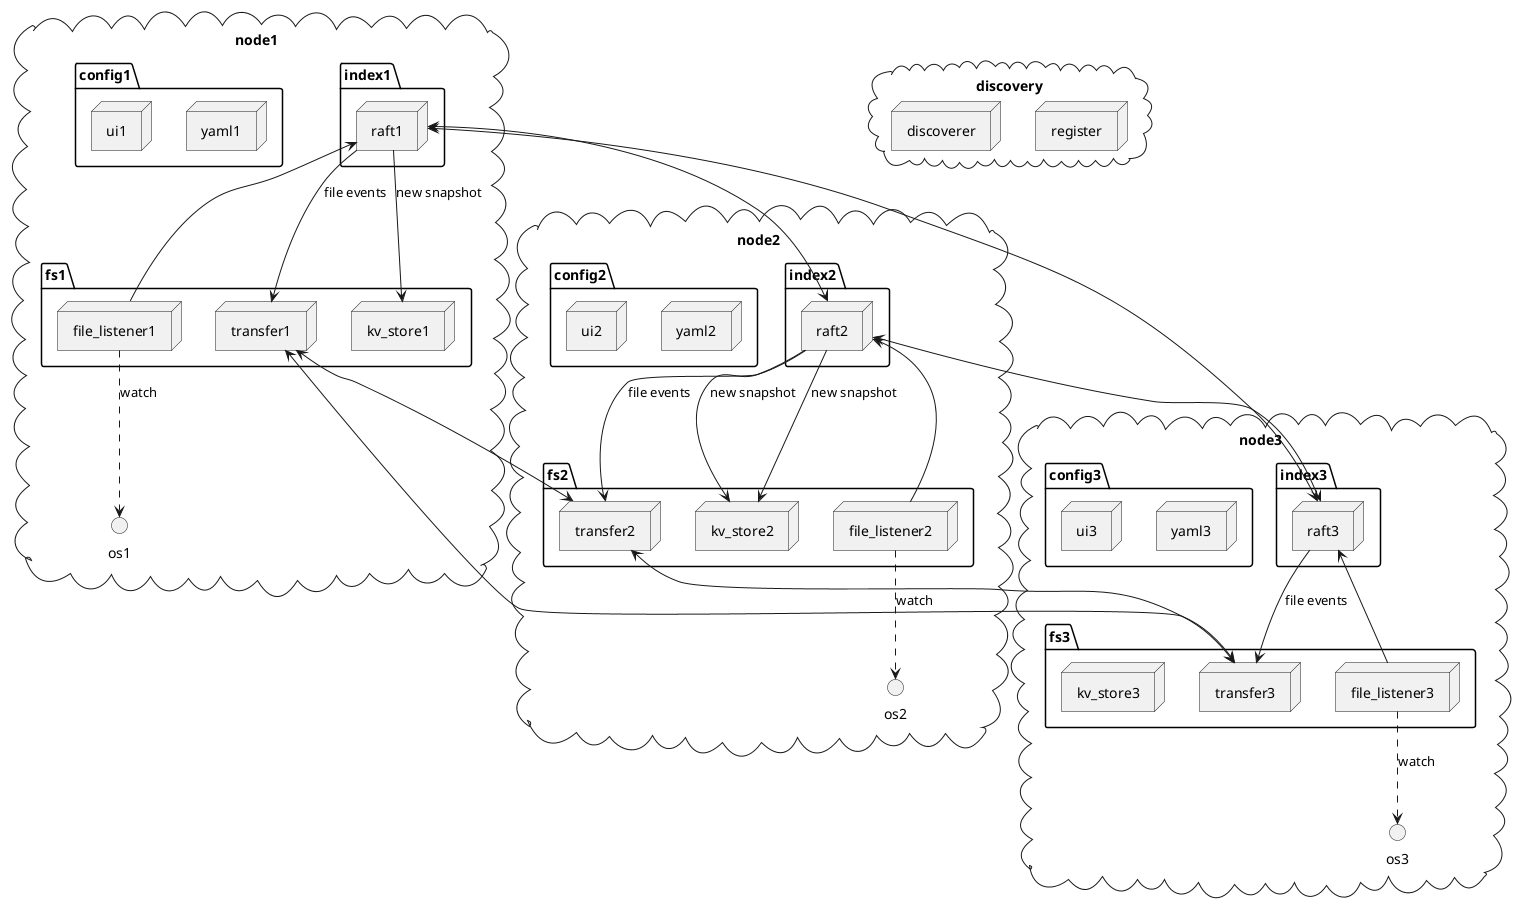 @startuml

cloud discovery {
    node register
    node discoverer
}

cloud node1 {
    package index1 {
        node raft1
    }
    package fs1 {
        node transfer1
        node kv_store1
        node file_listener1
    }
    package config1 {
        node yaml1
        node ui1
    }
    file_listener1 ..> os1: watch
    file_listener1 -> raft1
    raft1 --> kv_store1: new snapshot
    raft1 --> transfer1: file events
}

cloud node2 {
    package index2 {
        node raft2
    }
    package fs2 {
        node transfer2
        node kv_store2
        node file_listener2
    }
    package config2 {
        node yaml2
        node ui2
    }
    file_listener2 ..> os2: watch
    file_listener2 -> raft2
    raft2 --> kv_store2: new snapshot
    raft2 --> transfer2: file events


}

cloud node3 {
    package index3 {
        node raft3
    }
    package fs3 {
        node transfer3
        node kv_store3
        node file_listener3
    }
    package config3 {
        node yaml3
        node ui3
    }
    file_listener3 ..> os3: watch
    file_listener3 -> raft3
    raft2 --> kv_store2: new snapshot
    raft3 --> transfer3: file events

}

raft1 <-> raft2
raft2 <-> raft3
raft1 <-> raft3
transfer1 <--> transfer2
transfer2 <--> transfer3
transfer1 <--> transfer3


@enduml
